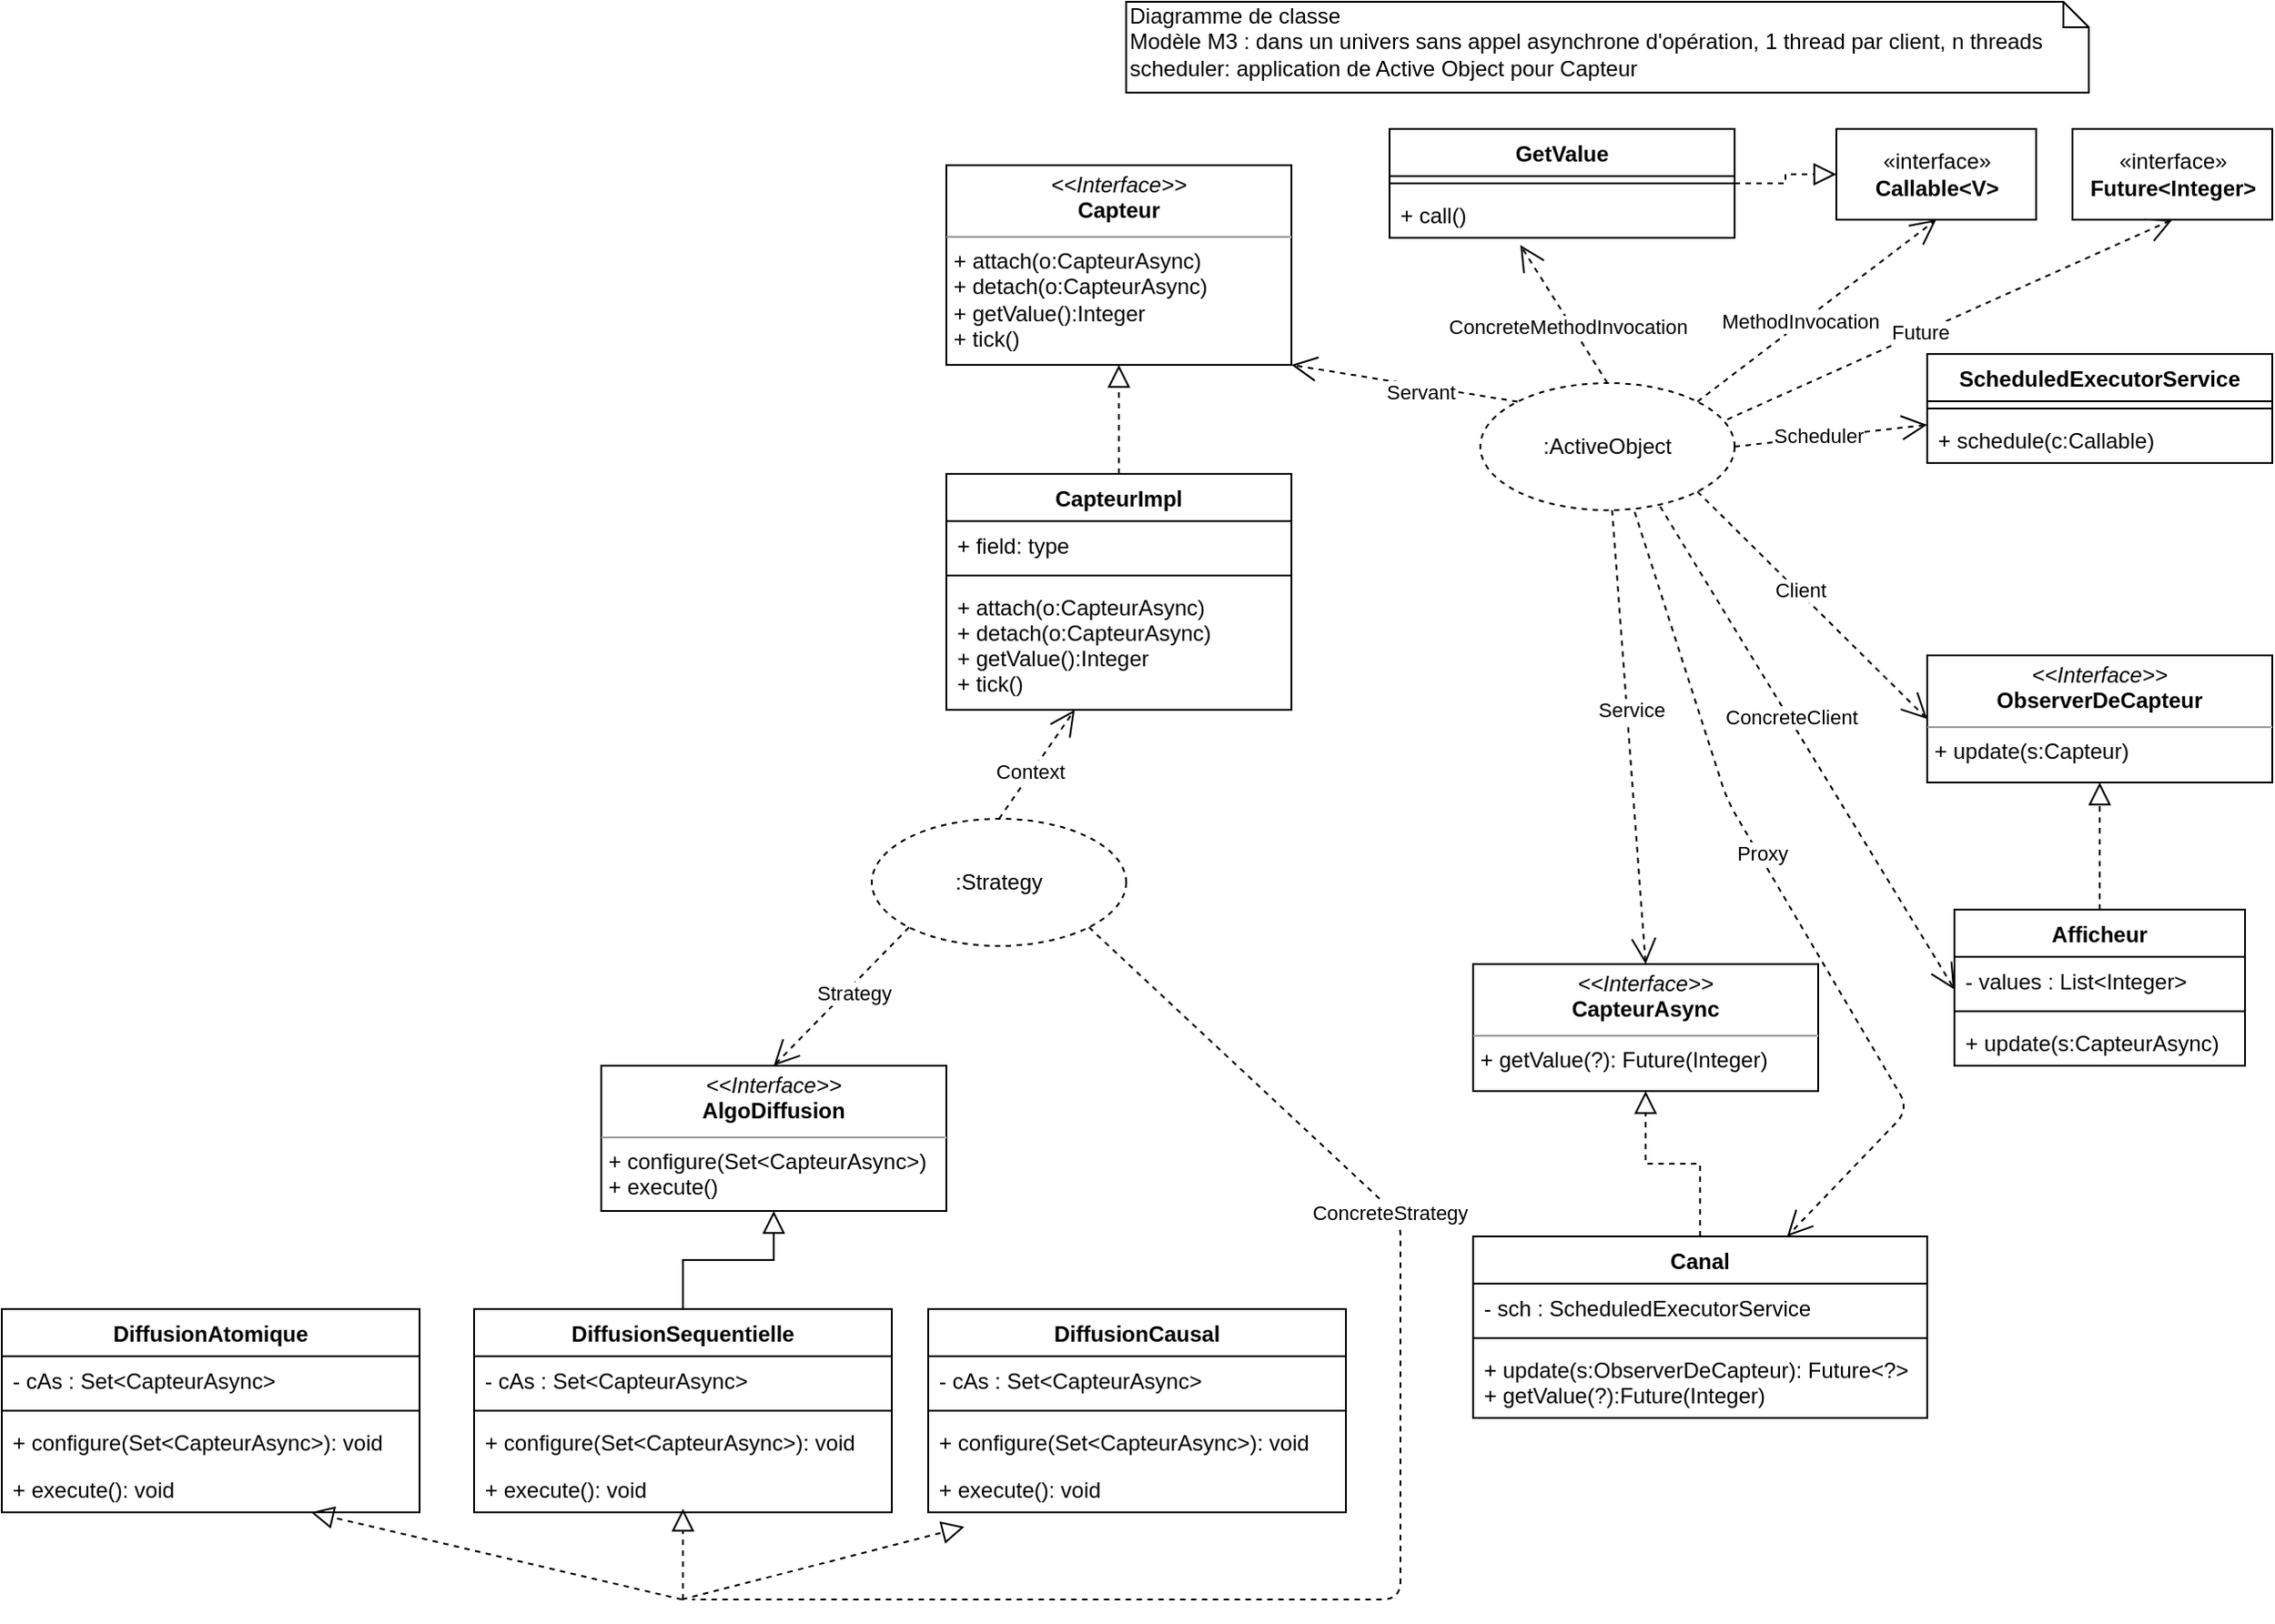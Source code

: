 <mxfile version="13.9.9" type="device"><diagram id="btUnCOec4EC8QKUumP4a" name="Page-1"><mxGraphModel dx="1808" dy="550" grid="1" gridSize="10" guides="1" tooltips="1" connect="1" arrows="1" fold="1" page="1" pageScale="1" pageWidth="827" pageHeight="1169" math="0" shadow="0"><root><mxCell id="0"/><mxCell id="1" parent="0"/><mxCell id="-bEl5EiCQrOa1FqBtvlF-1" value="Diagramme de classe&lt;br&gt;Modèle M3 : dans un univers sans appel asynchrone d'opération, 1 thread par client, n threads scheduler: application de Active Object pour Capteur" style="shape=note;whiteSpace=wrap;html=1;size=14;verticalAlign=top;align=left;spacingTop=-6;" parent="1" vertex="1"><mxGeometry x="149" y="10" width="530" height="50" as="geometry"/></mxCell><mxCell id="-bEl5EiCQrOa1FqBtvlF-2" value=":ActiveObject" style="ellipse;whiteSpace=wrap;html=1;dashed=1;" parent="1" vertex="1"><mxGeometry x="344" y="220" width="140" height="70" as="geometry"/></mxCell><mxCell id="-bEl5EiCQrOa1FqBtvlF-7" value="&lt;p style=&quot;margin: 0px ; margin-top: 4px ; text-align: center&quot;&gt;&lt;i&gt;&amp;lt;&amp;lt;Interface&amp;gt;&amp;gt;&lt;/i&gt;&lt;br&gt;&lt;b&gt;Capteur&lt;/b&gt;&lt;/p&gt;&lt;hr size=&quot;1&quot;&gt;&lt;p style=&quot;margin: 0px ; margin-left: 4px&quot;&gt;+ attach(o:CapteurAsync)&lt;/p&gt;&lt;p style=&quot;margin: 0px ; margin-left: 4px&quot;&gt;+ detach(o:CapteurAsync)&lt;/p&gt;&lt;p style=&quot;margin: 0px ; margin-left: 4px&quot;&gt;+ getValue():Integer&lt;/p&gt;&lt;p style=&quot;margin: 0px ; margin-left: 4px&quot;&gt;+ tick()&lt;/p&gt;" style="verticalAlign=top;align=left;overflow=fill;fontSize=12;fontFamily=Helvetica;html=1;" parent="1" vertex="1"><mxGeometry x="50" y="100" width="190" height="110" as="geometry"/></mxCell><mxCell id="-bEl5EiCQrOa1FqBtvlF-8" value="&lt;p style=&quot;margin: 0px ; margin-top: 4px ; text-align: center&quot;&gt;&lt;i&gt;&amp;lt;&amp;lt;Interface&amp;gt;&amp;gt;&lt;/i&gt;&lt;br&gt;&lt;b&gt;ObserverDeCapteur&lt;/b&gt;&lt;/p&gt;&lt;hr size=&quot;1&quot;&gt;&lt;p style=&quot;margin: 0px ; margin-left: 4px&quot;&gt;+ update(s:Capteur)&lt;/p&gt;" style="verticalAlign=top;align=left;overflow=fill;fontSize=12;fontFamily=Helvetica;html=1;" parent="1" vertex="1"><mxGeometry x="590" y="370" width="190" height="70" as="geometry"/></mxCell><mxCell id="-bEl5EiCQrOa1FqBtvlF-10" value="" style="endArrow=open;endFill=1;endSize=12;html=1;dashed=1;exitX=1;exitY=1;exitDx=0;exitDy=0;entryX=0;entryY=0.5;entryDx=0;entryDy=0;" parent="1" source="-bEl5EiCQrOa1FqBtvlF-2" target="-bEl5EiCQrOa1FqBtvlF-8" edge="1"><mxGeometry width="160" relative="1" as="geometry"><mxPoint x="330" y="230" as="sourcePoint"/><mxPoint x="490" y="230" as="targetPoint"/></mxGeometry></mxCell><mxCell id="-bEl5EiCQrOa1FqBtvlF-11" value="Client" style="edgeLabel;html=1;align=center;verticalAlign=middle;resizable=0;points=[];" parent="-bEl5EiCQrOa1FqBtvlF-10" vertex="1" connectable="0"><mxGeometry x="-0.132" y="2" relative="1" as="geometry"><mxPoint y="1" as="offset"/></mxGeometry></mxCell><mxCell id="-bEl5EiCQrOa1FqBtvlF-14" value="" style="endArrow=open;endFill=1;endSize=12;html=1;dashed=1;exitX=0;exitY=0;exitDx=0;exitDy=0;entryX=1;entryY=1;entryDx=0;entryDy=0;" parent="1" source="-bEl5EiCQrOa1FqBtvlF-2" target="-bEl5EiCQrOa1FqBtvlF-7" edge="1"><mxGeometry width="160" relative="1" as="geometry"><mxPoint x="259.997" y="289.999" as="sourcePoint"/><mxPoint x="440.389" y="163.48" as="targetPoint"/></mxGeometry></mxCell><mxCell id="-bEl5EiCQrOa1FqBtvlF-15" value="Servant" style="edgeLabel;html=1;align=center;verticalAlign=middle;resizable=0;points=[];" parent="-bEl5EiCQrOa1FqBtvlF-14" vertex="1" connectable="0"><mxGeometry x="-0.132" y="2" relative="1" as="geometry"><mxPoint y="1" as="offset"/></mxGeometry></mxCell><mxCell id="-bEl5EiCQrOa1FqBtvlF-25" style="edgeStyle=orthogonalEdgeStyle;curved=1;orthogonalLoop=1;jettySize=auto;html=1;exitX=0.5;exitY=0;exitDx=0;exitDy=0;entryX=0.5;entryY=1;entryDx=0;entryDy=0;dashed=1;endArrow=block;endFill=0;endSize=10;" parent="1" source="-bEl5EiCQrOa1FqBtvlF-16" target="-bEl5EiCQrOa1FqBtvlF-8" edge="1"><mxGeometry relative="1" as="geometry"/></mxCell><mxCell id="-bEl5EiCQrOa1FqBtvlF-24" style="edgeStyle=orthogonalEdgeStyle;curved=1;orthogonalLoop=1;jettySize=auto;html=1;exitX=0.5;exitY=0;exitDx=0;exitDy=0;entryX=0.5;entryY=1;entryDx=0;entryDy=0;dashed=1;endArrow=block;endFill=0;endSize=10;" parent="1" source="-bEl5EiCQrOa1FqBtvlF-20" target="-bEl5EiCQrOa1FqBtvlF-7" edge="1"><mxGeometry relative="1" as="geometry"/></mxCell><mxCell id="-bEl5EiCQrOa1FqBtvlF-20" value="CapteurImpl" style="swimlane;fontStyle=1;align=center;verticalAlign=top;childLayout=stackLayout;horizontal=1;startSize=26;horizontalStack=0;resizeParent=1;resizeParentMax=0;resizeLast=0;collapsible=1;marginBottom=0;" parent="1" vertex="1"><mxGeometry x="50" y="270" width="190" height="130" as="geometry"/></mxCell><mxCell id="-bEl5EiCQrOa1FqBtvlF-21" value="+ field: type" style="text;strokeColor=none;fillColor=none;align=left;verticalAlign=top;spacingLeft=4;spacingRight=4;overflow=hidden;rotatable=0;points=[[0,0.5],[1,0.5]];portConstraint=eastwest;" parent="-bEl5EiCQrOa1FqBtvlF-20" vertex="1"><mxGeometry y="26" width="190" height="26" as="geometry"/></mxCell><mxCell id="-bEl5EiCQrOa1FqBtvlF-22" value="" style="line;strokeWidth=1;fillColor=none;align=left;verticalAlign=middle;spacingTop=-1;spacingLeft=3;spacingRight=3;rotatable=0;labelPosition=right;points=[];portConstraint=eastwest;" parent="-bEl5EiCQrOa1FqBtvlF-20" vertex="1"><mxGeometry y="52" width="190" height="8" as="geometry"/></mxCell><mxCell id="-bEl5EiCQrOa1FqBtvlF-23" value="+ attach(o:CapteurAsync)&#10;+ detach(o:CapteurAsync)&#10;+ getValue():Integer&#10;+ tick()" style="text;strokeColor=none;fillColor=none;align=left;verticalAlign=top;spacingLeft=4;spacingRight=4;overflow=hidden;rotatable=0;points=[[0,0.5],[1,0.5]];portConstraint=eastwest;" parent="-bEl5EiCQrOa1FqBtvlF-20" vertex="1"><mxGeometry y="60" width="190" height="70" as="geometry"/></mxCell><mxCell id="-bEl5EiCQrOa1FqBtvlF-29" value="" style="endArrow=open;endFill=1;endSize=12;html=1;dashed=1;exitX=0.707;exitY=0.971;exitDx=0;exitDy=0;entryX=0.001;entryY=0.698;entryDx=0;entryDy=0;entryPerimeter=0;exitPerimeter=0;" parent="1" source="-bEl5EiCQrOa1FqBtvlF-2" target="-bEl5EiCQrOa1FqBtvlF-17" edge="1"><mxGeometry width="160" relative="1" as="geometry"><mxPoint x="374.257" y="339.625" as="sourcePoint"/><mxPoint x="590" y="370" as="targetPoint"/></mxGeometry></mxCell><mxCell id="-bEl5EiCQrOa1FqBtvlF-30" value="ConcreteClient" style="edgeLabel;html=1;align=center;verticalAlign=middle;resizable=0;points=[];" parent="-bEl5EiCQrOa1FqBtvlF-29" vertex="1" connectable="0"><mxGeometry x="-0.132" y="2" relative="1" as="geometry"><mxPoint y="1" as="offset"/></mxGeometry></mxCell><mxCell id="ZCmrtrx8sHGQ6auWHu1h-27" value="GetValue" style="swimlane;fontStyle=1;align=center;verticalAlign=top;childLayout=stackLayout;horizontal=1;startSize=26;horizontalStack=0;resizeParent=1;resizeParentMax=0;resizeLast=0;collapsible=1;marginBottom=0;" parent="1" vertex="1"><mxGeometry x="294" y="80" width="190" height="60" as="geometry"/></mxCell><mxCell id="ZCmrtrx8sHGQ6auWHu1h-29" value="" style="line;strokeWidth=1;fillColor=none;align=left;verticalAlign=middle;spacingTop=-1;spacingLeft=3;spacingRight=3;rotatable=0;labelPosition=right;points=[];portConstraint=eastwest;" parent="ZCmrtrx8sHGQ6auWHu1h-27" vertex="1"><mxGeometry y="26" width="190" height="8" as="geometry"/></mxCell><mxCell id="ZCmrtrx8sHGQ6auWHu1h-30" value="+ call()" style="text;strokeColor=none;fillColor=none;align=left;verticalAlign=top;spacingLeft=4;spacingRight=4;overflow=hidden;rotatable=0;points=[[0,0.5],[1,0.5]];portConstraint=eastwest;" parent="ZCmrtrx8sHGQ6auWHu1h-27" vertex="1"><mxGeometry y="34" width="190" height="26" as="geometry"/></mxCell><mxCell id="-bEl5EiCQrOa1FqBtvlF-16" value="Afficheur" style="swimlane;fontStyle=1;align=center;verticalAlign=top;childLayout=stackLayout;horizontal=1;startSize=26;horizontalStack=0;resizeParent=1;resizeParentMax=0;resizeLast=0;collapsible=1;marginBottom=0;" parent="1" vertex="1"><mxGeometry x="605" y="510" width="160" height="86" as="geometry"/></mxCell><mxCell id="-bEl5EiCQrOa1FqBtvlF-17" value="- values : List&lt;Integer&gt;" style="text;strokeColor=none;fillColor=none;align=left;verticalAlign=top;spacingLeft=4;spacingRight=4;overflow=hidden;rotatable=0;points=[[0,0.5],[1,0.5]];portConstraint=eastwest;" parent="-bEl5EiCQrOa1FqBtvlF-16" vertex="1"><mxGeometry y="26" width="160" height="26" as="geometry"/></mxCell><mxCell id="-bEl5EiCQrOa1FqBtvlF-18" value="" style="line;strokeWidth=1;fillColor=none;align=left;verticalAlign=middle;spacingTop=-1;spacingLeft=3;spacingRight=3;rotatable=0;labelPosition=right;points=[];portConstraint=eastwest;" parent="-bEl5EiCQrOa1FqBtvlF-16" vertex="1"><mxGeometry y="52" width="160" height="8" as="geometry"/></mxCell><mxCell id="-bEl5EiCQrOa1FqBtvlF-19" value="+ update(s:CapteurAsync)" style="text;strokeColor=none;fillColor=none;align=left;verticalAlign=top;spacingLeft=4;spacingRight=4;overflow=hidden;rotatable=0;points=[[0,0.5],[1,0.5]];portConstraint=eastwest;" parent="-bEl5EiCQrOa1FqBtvlF-16" vertex="1"><mxGeometry y="60" width="160" height="26" as="geometry"/></mxCell><mxCell id="ZCmrtrx8sHGQ6auWHu1h-1" value="&lt;p style=&quot;margin: 0px ; margin-top: 4px ; text-align: center&quot;&gt;&lt;i&gt;&amp;lt;&amp;lt;Interface&amp;gt;&amp;gt;&lt;/i&gt;&lt;br&gt;&lt;b&gt;CapteurAsync&lt;/b&gt;&lt;/p&gt;&lt;hr size=&quot;1&quot;&gt;&lt;p style=&quot;margin: 0px ; margin-left: 4px&quot;&gt;+ getValue(?): Future(Integer)&lt;/p&gt;" style="verticalAlign=top;align=left;overflow=fill;fontSize=12;fontFamily=Helvetica;html=1;" parent="1" vertex="1"><mxGeometry x="340" y="540" width="190" height="70" as="geometry"/></mxCell><mxCell id="ZCmrtrx8sHGQ6auWHu1h-3" value="" style="endArrow=open;endFill=1;endSize=12;html=1;dashed=1;entryX=0.5;entryY=0;entryDx=0;entryDy=0;" parent="1" source="-bEl5EiCQrOa1FqBtvlF-2" target="ZCmrtrx8sHGQ6auWHu1h-1" edge="1"><mxGeometry width="160" relative="1" as="geometry"><mxPoint x="520" y="190" as="sourcePoint"/><mxPoint x="626" y="340" as="targetPoint"/></mxGeometry></mxCell><mxCell id="ZCmrtrx8sHGQ6auWHu1h-4" value="Service" style="edgeLabel;html=1;align=center;verticalAlign=middle;resizable=0;points=[];" parent="ZCmrtrx8sHGQ6auWHu1h-3" vertex="1" connectable="0"><mxGeometry x="-0.132" y="2" relative="1" as="geometry"><mxPoint y="1" as="offset"/></mxGeometry></mxCell><mxCell id="ZCmrtrx8sHGQ6auWHu1h-9" value="" style="endArrow=open;endFill=1;endSize=12;html=1;dashed=1;exitX=0.607;exitY=1.014;exitDx=0;exitDy=0;exitPerimeter=0;" parent="1" source="-bEl5EiCQrOa1FqBtvlF-2" target="ZCmrtrx8sHGQ6auWHu1h-5" edge="1"><mxGeometry width="160" relative="1" as="geometry"><mxPoint x="473.497" y="289.749" as="sourcePoint"/><mxPoint x="615.16" y="564.148" as="targetPoint"/><Array as="points"><mxPoint x="480" y="450"/><mxPoint x="580" y="620"/></Array></mxGeometry></mxCell><mxCell id="ZCmrtrx8sHGQ6auWHu1h-10" value="Proxy" style="edgeLabel;html=1;align=center;verticalAlign=middle;resizable=0;points=[];" parent="ZCmrtrx8sHGQ6auWHu1h-9" vertex="1" connectable="0"><mxGeometry x="-0.132" y="2" relative="1" as="geometry"><mxPoint y="1" as="offset"/></mxGeometry></mxCell><mxCell id="ZCmrtrx8sHGQ6auWHu1h-12" style="edgeStyle=orthogonalEdgeStyle;rounded=0;orthogonalLoop=1;jettySize=auto;html=1;exitX=0.5;exitY=0;exitDx=0;exitDy=0;entryX=0.5;entryY=1;entryDx=0;entryDy=0;dashed=1;endArrow=block;endFill=0;endSize=10;" parent="1" source="ZCmrtrx8sHGQ6auWHu1h-5" target="ZCmrtrx8sHGQ6auWHu1h-1" edge="1"><mxGeometry relative="1" as="geometry"/></mxCell><mxCell id="ZCmrtrx8sHGQ6auWHu1h-18" value="" style="endArrow=open;endFill=1;endSize=12;html=1;dashed=1;exitX=1;exitY=0.5;exitDx=0;exitDy=0;entryX=0;entryY=0.5;entryDx=0;entryDy=0;" parent="1" source="-bEl5EiCQrOa1FqBtvlF-2" edge="1"><mxGeometry width="160" relative="1" as="geometry"><mxPoint x="494" y="265" as="sourcePoint"/><mxPoint x="590" y="243" as="targetPoint"/></mxGeometry></mxCell><mxCell id="ZCmrtrx8sHGQ6auWHu1h-19" value="Scheduler" style="edgeLabel;html=1;align=center;verticalAlign=middle;resizable=0;points=[];" parent="ZCmrtrx8sHGQ6auWHu1h-18" vertex="1" connectable="0"><mxGeometry x="-0.132" y="2" relative="1" as="geometry"><mxPoint y="1" as="offset"/></mxGeometry></mxCell><mxCell id="ZCmrtrx8sHGQ6auWHu1h-13" value="ScheduledExecutorService" style="swimlane;fontStyle=1;align=center;verticalAlign=top;childLayout=stackLayout;horizontal=1;startSize=26;horizontalStack=0;resizeParent=1;resizeParentMax=0;resizeLast=0;collapsible=1;marginBottom=0;" parent="1" vertex="1"><mxGeometry x="590" y="204" width="190" height="60" as="geometry"/></mxCell><mxCell id="ZCmrtrx8sHGQ6auWHu1h-15" value="" style="line;strokeWidth=1;fillColor=none;align=left;verticalAlign=middle;spacingTop=-1;spacingLeft=3;spacingRight=3;rotatable=0;labelPosition=right;points=[];portConstraint=eastwest;" parent="ZCmrtrx8sHGQ6auWHu1h-13" vertex="1"><mxGeometry y="26" width="190" height="8" as="geometry"/></mxCell><mxCell id="ZCmrtrx8sHGQ6auWHu1h-16" value="+ schedule(c:Callable)" style="text;strokeColor=none;fillColor=none;align=left;verticalAlign=top;spacingLeft=4;spacingRight=4;overflow=hidden;rotatable=0;points=[[0,0.5],[1,0.5]];portConstraint=eastwest;" parent="ZCmrtrx8sHGQ6auWHu1h-13" vertex="1"><mxGeometry y="34" width="190" height="26" as="geometry"/></mxCell><mxCell id="ZCmrtrx8sHGQ6auWHu1h-21" value="«interface»&lt;br&gt;&lt;b&gt;Future&amp;lt;Integer&amp;gt;&lt;/b&gt;" style="html=1;" parent="1" vertex="1"><mxGeometry x="670" y="80" width="110" height="50" as="geometry"/></mxCell><mxCell id="ZCmrtrx8sHGQ6auWHu1h-22" value="«interface»&lt;br&gt;&lt;b&gt;Callable&amp;lt;V&amp;gt;&lt;/b&gt;" style="html=1;" parent="1" vertex="1"><mxGeometry x="540" y="80" width="110" height="50" as="geometry"/></mxCell><mxCell id="ZCmrtrx8sHGQ6auWHu1h-23" value="" style="endArrow=open;endFill=1;endSize=12;html=1;dashed=1;exitX=0.971;exitY=0.286;exitDx=0;exitDy=0;entryX=0.5;entryY=1;entryDx=0;entryDy=0;exitPerimeter=0;" parent="1" source="-bEl5EiCQrOa1FqBtvlF-2" target="ZCmrtrx8sHGQ6auWHu1h-21" edge="1"><mxGeometry width="160" relative="1" as="geometry"><mxPoint x="473.497" y="240.251" as="sourcePoint"/><mxPoint x="600" y="253" as="targetPoint"/></mxGeometry></mxCell><mxCell id="ZCmrtrx8sHGQ6auWHu1h-24" value="Future" style="edgeLabel;html=1;align=center;verticalAlign=middle;resizable=0;points=[];" parent="ZCmrtrx8sHGQ6auWHu1h-23" vertex="1" connectable="0"><mxGeometry x="-0.132" y="2" relative="1" as="geometry"><mxPoint y="1" as="offset"/></mxGeometry></mxCell><mxCell id="ZCmrtrx8sHGQ6auWHu1h-25" value="" style="endArrow=open;endFill=1;endSize=12;html=1;dashed=1;exitX=1;exitY=0;exitDx=0;exitDy=0;entryX=0.5;entryY=1;entryDx=0;entryDy=0;" parent="1" source="-bEl5EiCQrOa1FqBtvlF-2" target="ZCmrtrx8sHGQ6auWHu1h-22" edge="1"><mxGeometry width="160" relative="1" as="geometry"><mxPoint x="473.497" y="240.251" as="sourcePoint"/><mxPoint x="615" y="160" as="targetPoint"/></mxGeometry></mxCell><mxCell id="ZCmrtrx8sHGQ6auWHu1h-26" value="MethodInvocation" style="edgeLabel;html=1;align=center;verticalAlign=middle;resizable=0;points=[];" parent="ZCmrtrx8sHGQ6auWHu1h-25" vertex="1" connectable="0"><mxGeometry x="-0.132" y="2" relative="1" as="geometry"><mxPoint y="1" as="offset"/></mxGeometry></mxCell><mxCell id="ZCmrtrx8sHGQ6auWHu1h-31" style="edgeStyle=orthogonalEdgeStyle;rounded=0;orthogonalLoop=1;jettySize=auto;html=1;entryX=0;entryY=0.5;entryDx=0;entryDy=0;dashed=1;endArrow=block;endFill=0;endSize=10;" parent="1" source="ZCmrtrx8sHGQ6auWHu1h-27" target="ZCmrtrx8sHGQ6auWHu1h-22" edge="1"><mxGeometry relative="1" as="geometry"><mxPoint x="510" y="120" as="sourcePoint"/><mxPoint x="155" y="580" as="targetPoint"/></mxGeometry></mxCell><mxCell id="ZCmrtrx8sHGQ6auWHu1h-32" value="" style="endArrow=open;endFill=1;endSize=12;html=1;dashed=1;exitX=0.5;exitY=0;exitDx=0;exitDy=0;entryX=0.379;entryY=1.154;entryDx=0;entryDy=0;entryPerimeter=0;" parent="1" source="-bEl5EiCQrOa1FqBtvlF-2" target="ZCmrtrx8sHGQ6auWHu1h-30" edge="1"><mxGeometry width="160" relative="1" as="geometry"><mxPoint x="473.497" y="240.251" as="sourcePoint"/><mxPoint x="605" y="140" as="targetPoint"/></mxGeometry></mxCell><mxCell id="ZCmrtrx8sHGQ6auWHu1h-33" value="ConcreteMethodInvocation" style="edgeLabel;html=1;align=center;verticalAlign=middle;resizable=0;points=[];" parent="ZCmrtrx8sHGQ6auWHu1h-32" vertex="1" connectable="0"><mxGeometry x="-0.132" y="2" relative="1" as="geometry"><mxPoint y="1" as="offset"/></mxGeometry></mxCell><mxCell id="ZCmrtrx8sHGQ6auWHu1h-5" value="Canal" style="swimlane;fontStyle=1;align=center;verticalAlign=top;childLayout=stackLayout;horizontal=1;startSize=26;horizontalStack=0;resizeParent=1;resizeParentMax=0;resizeLast=0;collapsible=1;marginBottom=0;" parent="1" vertex="1"><mxGeometry x="340" y="690" width="250" height="100" as="geometry"/></mxCell><mxCell id="ZCmrtrx8sHGQ6auWHu1h-6" value="- sch : ScheduledExecutorService" style="text;strokeColor=none;fillColor=none;align=left;verticalAlign=top;spacingLeft=4;spacingRight=4;overflow=hidden;rotatable=0;points=[[0,0.5],[1,0.5]];portConstraint=eastwest;" parent="ZCmrtrx8sHGQ6auWHu1h-5" vertex="1"><mxGeometry y="26" width="250" height="26" as="geometry"/></mxCell><mxCell id="ZCmrtrx8sHGQ6auWHu1h-7" value="" style="line;strokeWidth=1;fillColor=none;align=left;verticalAlign=middle;spacingTop=-1;spacingLeft=3;spacingRight=3;rotatable=0;labelPosition=right;points=[];portConstraint=eastwest;" parent="ZCmrtrx8sHGQ6auWHu1h-5" vertex="1"><mxGeometry y="52" width="250" height="8" as="geometry"/></mxCell><mxCell id="ZCmrtrx8sHGQ6auWHu1h-8" value="+ update(s:ObserverDeCapteur): Future&lt;?&gt;&#10;+ getValue(?):Future(Integer)" style="text;strokeColor=none;fillColor=none;align=left;verticalAlign=top;spacingLeft=4;spacingRight=4;overflow=hidden;rotatable=0;points=[[0,0.5],[1,0.5]];portConstraint=eastwest;" parent="ZCmrtrx8sHGQ6auWHu1h-5" vertex="1"><mxGeometry y="60" width="250" height="40" as="geometry"/></mxCell><mxCell id="XnMuHDRkP8tFyYu-AoAW-1" value=":Strategy" style="ellipse;whiteSpace=wrap;html=1;dashed=1;" parent="1" vertex="1"><mxGeometry x="9" y="460" width="140" height="70" as="geometry"/></mxCell><mxCell id="XnMuHDRkP8tFyYu-AoAW-2" value="&lt;p style=&quot;margin: 0px ; margin-top: 4px ; text-align: center&quot;&gt;&lt;i&gt;&amp;lt;&amp;lt;Interface&amp;gt;&amp;gt;&lt;/i&gt;&lt;br&gt;&lt;b&gt;AlgoDiffusion&lt;/b&gt;&lt;/p&gt;&lt;hr size=&quot;1&quot;&gt;&lt;p style=&quot;margin: 0px ; margin-left: 4px&quot;&gt;+ configure(Set&amp;lt;CapteurAsync&amp;gt;)&lt;/p&gt;&lt;p style=&quot;margin: 0px ; margin-left: 4px&quot;&gt;+ execute()&lt;/p&gt;" style="verticalAlign=top;align=left;overflow=fill;fontSize=12;fontFamily=Helvetica;html=1;" parent="1" vertex="1"><mxGeometry x="-140" y="596" width="190" height="80" as="geometry"/></mxCell><mxCell id="XnMuHDRkP8tFyYu-AoAW-3" value="" style="endArrow=open;endFill=1;endSize=12;html=1;dashed=1;exitX=0;exitY=1;exitDx=0;exitDy=0;entryX=0.5;entryY=0;entryDx=0;entryDy=0;" parent="1" source="XnMuHDRkP8tFyYu-AoAW-1" target="XnMuHDRkP8tFyYu-AoAW-2" edge="1"><mxGeometry width="160" relative="1" as="geometry"><mxPoint x="133.257" y="510.625" as="sourcePoint"/><mxPoint x="9" y="540" as="targetPoint"/></mxGeometry></mxCell><mxCell id="XnMuHDRkP8tFyYu-AoAW-4" value="Strategy" style="edgeLabel;html=1;align=center;verticalAlign=middle;resizable=0;points=[];" parent="XnMuHDRkP8tFyYu-AoAW-3" vertex="1" connectable="0"><mxGeometry x="-0.132" y="2" relative="1" as="geometry"><mxPoint y="1" as="offset"/></mxGeometry></mxCell><mxCell id="XnMuHDRkP8tFyYu-AoAW-5" value="" style="endArrow=open;endFill=1;endSize=12;html=1;dashed=1;exitX=0.5;exitY=0;exitDx=0;exitDy=0;" parent="1" source="XnMuHDRkP8tFyYu-AoAW-1" target="-bEl5EiCQrOa1FqBtvlF-23" edge="1"><mxGeometry width="160" relative="1" as="geometry"><mxPoint x="-125" y="600" as="sourcePoint"/><mxPoint x="-135" y="440" as="targetPoint"/></mxGeometry></mxCell><mxCell id="XnMuHDRkP8tFyYu-AoAW-6" value="Context" style="edgeLabel;html=1;align=center;verticalAlign=middle;resizable=0;points=[];" parent="XnMuHDRkP8tFyYu-AoAW-5" vertex="1" connectable="0"><mxGeometry x="-0.132" y="2" relative="1" as="geometry"><mxPoint y="1" as="offset"/></mxGeometry></mxCell><mxCell id="XnMuHDRkP8tFyYu-AoAW-10" value="" style="endArrow=none;endFill=0;endSize=12;html=1;dashed=1;exitX=1;exitY=1;exitDx=0;exitDy=0;" parent="1" source="XnMuHDRkP8tFyYu-AoAW-1" edge="1"><mxGeometry width="160" relative="1" as="geometry"><mxPoint x="-125" y="530" as="sourcePoint"/><mxPoint x="-90" y="890" as="targetPoint"/><Array as="points"><mxPoint x="300" y="680"/><mxPoint x="300" y="890"/></Array></mxGeometry></mxCell><mxCell id="XnMuHDRkP8tFyYu-AoAW-11" value="ConcreteStrategy" style="edgeLabel;html=1;align=center;verticalAlign=middle;resizable=0;points=[];" parent="XnMuHDRkP8tFyYu-AoAW-10" vertex="1" connectable="0"><mxGeometry x="-0.132" y="2" relative="1" as="geometry"><mxPoint x="-8" y="-131.44" as="offset"/></mxGeometry></mxCell><mxCell id="XnMuHDRkP8tFyYu-AoAW-21" style="edgeStyle=orthogonalEdgeStyle;rounded=0;orthogonalLoop=1;jettySize=auto;html=1;exitX=0.5;exitY=0;exitDx=0;exitDy=0;endArrow=block;endFill=0;endSize=10;entryX=0.5;entryY=1;entryDx=0;entryDy=0;" parent="1" source="qBI9ijFxuVYrvdczbndj-7" target="XnMuHDRkP8tFyYu-AoAW-2" edge="1"><mxGeometry relative="1" as="geometry"><mxPoint x="-260" y="610" as="targetPoint"/><mxPoint x="-45" y="730" as="sourcePoint"/></mxGeometry></mxCell><mxCell id="XnMuHDRkP8tFyYu-AoAW-23" value="" style="endArrow=block;html=1;dashed=1;endSize=10;endFill=0;" parent="1" edge="1"><mxGeometry width="50" height="50" relative="1" as="geometry"><mxPoint x="-95" y="890" as="sourcePoint"/><mxPoint x="-95" y="840" as="targetPoint"/></mxGeometry></mxCell><mxCell id="XnMuHDRkP8tFyYu-AoAW-24" value="" style="endArrow=block;html=1;dashed=1;endSize=10;endFill=0;" parent="1" edge="1"><mxGeometry width="50" height="50" relative="1" as="geometry"><mxPoint x="-95.59" y="890" as="sourcePoint"/><mxPoint x="60" y="850" as="targetPoint"/></mxGeometry></mxCell><mxCell id="XnMuHDRkP8tFyYu-AoAW-25" value="" style="endArrow=block;html=1;dashed=1;endSize=10;endFill=0;" parent="1" target="qBI9ijFxuVYrvdczbndj-6" edge="1"><mxGeometry width="50" height="50" relative="1" as="geometry"><mxPoint x="-95.59" y="890" as="sourcePoint"/><mxPoint x="-200" y="887.382" as="targetPoint"/></mxGeometry></mxCell><mxCell id="qBI9ijFxuVYrvdczbndj-2" value="DiffusionAtomique" style="swimlane;fontStyle=1;align=center;verticalAlign=top;childLayout=stackLayout;horizontal=1;startSize=26;horizontalStack=0;resizeParent=1;resizeParentMax=0;resizeLast=0;collapsible=1;marginBottom=0;" vertex="1" parent="1"><mxGeometry x="-470" y="730" width="230" height="112" as="geometry"/></mxCell><mxCell id="qBI9ijFxuVYrvdczbndj-3" value="- cAs : Set&lt;CapteurAsync&gt;" style="text;strokeColor=none;fillColor=none;align=left;verticalAlign=top;spacingLeft=4;spacingRight=4;overflow=hidden;rotatable=0;points=[[0,0.5],[1,0.5]];portConstraint=eastwest;" vertex="1" parent="qBI9ijFxuVYrvdczbndj-2"><mxGeometry y="26" width="230" height="26" as="geometry"/></mxCell><mxCell id="qBI9ijFxuVYrvdczbndj-4" value="" style="line;strokeWidth=1;fillColor=none;align=left;verticalAlign=middle;spacingTop=-1;spacingLeft=3;spacingRight=3;rotatable=0;labelPosition=right;points=[];portConstraint=eastwest;" vertex="1" parent="qBI9ijFxuVYrvdczbndj-2"><mxGeometry y="52" width="230" height="8" as="geometry"/></mxCell><mxCell id="qBI9ijFxuVYrvdczbndj-5" value="+ configure(Set&lt;CapteurAsync&gt;): void" style="text;strokeColor=none;fillColor=none;align=left;verticalAlign=top;spacingLeft=4;spacingRight=4;overflow=hidden;rotatable=0;points=[[0,0.5],[1,0.5]];portConstraint=eastwest;" vertex="1" parent="qBI9ijFxuVYrvdczbndj-2"><mxGeometry y="60" width="230" height="26" as="geometry"/></mxCell><mxCell id="qBI9ijFxuVYrvdczbndj-6" value="+ execute(): void" style="text;strokeColor=none;fillColor=none;align=left;verticalAlign=top;spacingLeft=4;spacingRight=4;overflow=hidden;rotatable=0;points=[[0,0.5],[1,0.5]];portConstraint=eastwest;" vertex="1" parent="qBI9ijFxuVYrvdczbndj-2"><mxGeometry y="86" width="230" height="26" as="geometry"/></mxCell><mxCell id="qBI9ijFxuVYrvdczbndj-7" value="DiffusionSequentielle" style="swimlane;fontStyle=1;align=center;verticalAlign=top;childLayout=stackLayout;horizontal=1;startSize=26;horizontalStack=0;resizeParent=1;resizeParentMax=0;resizeLast=0;collapsible=1;marginBottom=0;" vertex="1" parent="1"><mxGeometry x="-210" y="730" width="230" height="112" as="geometry"/></mxCell><mxCell id="qBI9ijFxuVYrvdczbndj-8" value="- cAs : Set&lt;CapteurAsync&gt;" style="text;strokeColor=none;fillColor=none;align=left;verticalAlign=top;spacingLeft=4;spacingRight=4;overflow=hidden;rotatable=0;points=[[0,0.5],[1,0.5]];portConstraint=eastwest;" vertex="1" parent="qBI9ijFxuVYrvdczbndj-7"><mxGeometry y="26" width="230" height="26" as="geometry"/></mxCell><mxCell id="qBI9ijFxuVYrvdczbndj-9" value="" style="line;strokeWidth=1;fillColor=none;align=left;verticalAlign=middle;spacingTop=-1;spacingLeft=3;spacingRight=3;rotatable=0;labelPosition=right;points=[];portConstraint=eastwest;" vertex="1" parent="qBI9ijFxuVYrvdczbndj-7"><mxGeometry y="52" width="230" height="8" as="geometry"/></mxCell><mxCell id="qBI9ijFxuVYrvdczbndj-10" value="+ configure(Set&lt;CapteurAsync&gt;): void" style="text;strokeColor=none;fillColor=none;align=left;verticalAlign=top;spacingLeft=4;spacingRight=4;overflow=hidden;rotatable=0;points=[[0,0.5],[1,0.5]];portConstraint=eastwest;" vertex="1" parent="qBI9ijFxuVYrvdczbndj-7"><mxGeometry y="60" width="230" height="26" as="geometry"/></mxCell><mxCell id="qBI9ijFxuVYrvdczbndj-11" value="+ execute(): void" style="text;strokeColor=none;fillColor=none;align=left;verticalAlign=top;spacingLeft=4;spacingRight=4;overflow=hidden;rotatable=0;points=[[0,0.5],[1,0.5]];portConstraint=eastwest;" vertex="1" parent="qBI9ijFxuVYrvdczbndj-7"><mxGeometry y="86" width="230" height="26" as="geometry"/></mxCell><mxCell id="qBI9ijFxuVYrvdczbndj-12" value="DiffusionCausal" style="swimlane;fontStyle=1;align=center;verticalAlign=top;childLayout=stackLayout;horizontal=1;startSize=26;horizontalStack=0;resizeParent=1;resizeParentMax=0;resizeLast=0;collapsible=1;marginBottom=0;" vertex="1" parent="1"><mxGeometry x="40" y="730" width="230" height="112" as="geometry"/></mxCell><mxCell id="qBI9ijFxuVYrvdczbndj-13" value="- cAs : Set&lt;CapteurAsync&gt;" style="text;strokeColor=none;fillColor=none;align=left;verticalAlign=top;spacingLeft=4;spacingRight=4;overflow=hidden;rotatable=0;points=[[0,0.5],[1,0.5]];portConstraint=eastwest;" vertex="1" parent="qBI9ijFxuVYrvdczbndj-12"><mxGeometry y="26" width="230" height="26" as="geometry"/></mxCell><mxCell id="qBI9ijFxuVYrvdczbndj-14" value="" style="line;strokeWidth=1;fillColor=none;align=left;verticalAlign=middle;spacingTop=-1;spacingLeft=3;spacingRight=3;rotatable=0;labelPosition=right;points=[];portConstraint=eastwest;" vertex="1" parent="qBI9ijFxuVYrvdczbndj-12"><mxGeometry y="52" width="230" height="8" as="geometry"/></mxCell><mxCell id="qBI9ijFxuVYrvdczbndj-15" value="+ configure(Set&lt;CapteurAsync&gt;): void" style="text;strokeColor=none;fillColor=none;align=left;verticalAlign=top;spacingLeft=4;spacingRight=4;overflow=hidden;rotatable=0;points=[[0,0.5],[1,0.5]];portConstraint=eastwest;" vertex="1" parent="qBI9ijFxuVYrvdczbndj-12"><mxGeometry y="60" width="230" height="26" as="geometry"/></mxCell><mxCell id="qBI9ijFxuVYrvdczbndj-16" value="+ execute(): void" style="text;strokeColor=none;fillColor=none;align=left;verticalAlign=top;spacingLeft=4;spacingRight=4;overflow=hidden;rotatable=0;points=[[0,0.5],[1,0.5]];portConstraint=eastwest;" vertex="1" parent="qBI9ijFxuVYrvdczbndj-12"><mxGeometry y="86" width="230" height="26" as="geometry"/></mxCell></root></mxGraphModel></diagram></mxfile>